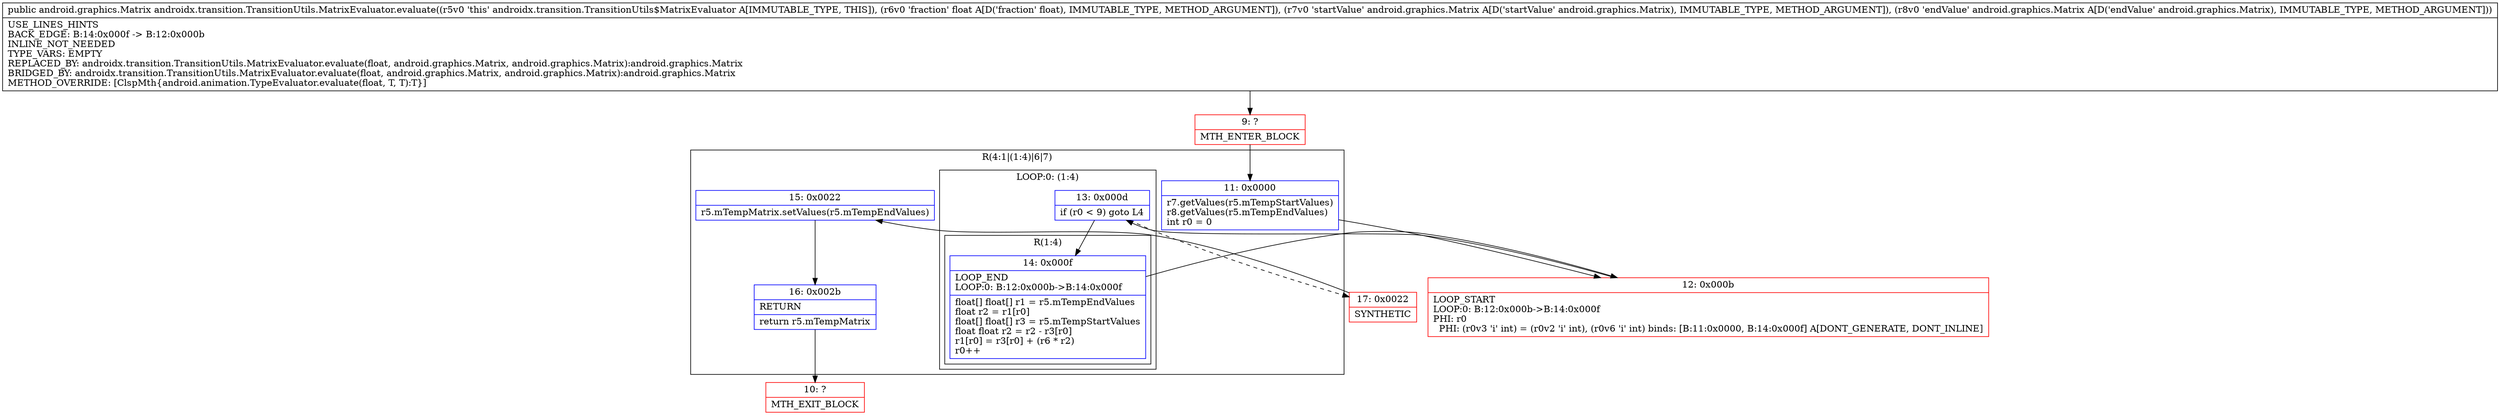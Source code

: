 digraph "CFG forandroidx.transition.TransitionUtils.MatrixEvaluator.evaluate(FLandroid\/graphics\/Matrix;Landroid\/graphics\/Matrix;)Landroid\/graphics\/Matrix;" {
subgraph cluster_Region_950631129 {
label = "R(4:1|(1:4)|6|7)";
node [shape=record,color=blue];
Node_11 [shape=record,label="{11\:\ 0x0000|r7.getValues(r5.mTempStartValues)\lr8.getValues(r5.mTempEndValues)\lint r0 = 0\l}"];
subgraph cluster_LoopRegion_1537500334 {
label = "LOOP:0: (1:4)";
node [shape=record,color=blue];
Node_13 [shape=record,label="{13\:\ 0x000d|if (r0 \< 9) goto L4\l}"];
subgraph cluster_Region_880805404 {
label = "R(1:4)";
node [shape=record,color=blue];
Node_14 [shape=record,label="{14\:\ 0x000f|LOOP_END\lLOOP:0: B:12:0x000b\-\>B:14:0x000f\l|float[] float[] r1 = r5.mTempEndValues\lfloat r2 = r1[r0]\lfloat[] float[] r3 = r5.mTempStartValues\lfloat float r2 = r2 \- r3[r0]\lr1[r0] = r3[r0] + (r6 * r2)\lr0++\l}"];
}
}
Node_15 [shape=record,label="{15\:\ 0x0022|r5.mTempMatrix.setValues(r5.mTempEndValues)\l}"];
Node_16 [shape=record,label="{16\:\ 0x002b|RETURN\l|return r5.mTempMatrix\l}"];
}
Node_9 [shape=record,color=red,label="{9\:\ ?|MTH_ENTER_BLOCK\l}"];
Node_12 [shape=record,color=red,label="{12\:\ 0x000b|LOOP_START\lLOOP:0: B:12:0x000b\-\>B:14:0x000f\lPHI: r0 \l  PHI: (r0v3 'i' int) = (r0v2 'i' int), (r0v6 'i' int) binds: [B:11:0x0000, B:14:0x000f] A[DONT_GENERATE, DONT_INLINE]\l}"];
Node_17 [shape=record,color=red,label="{17\:\ 0x0022|SYNTHETIC\l}"];
Node_10 [shape=record,color=red,label="{10\:\ ?|MTH_EXIT_BLOCK\l}"];
MethodNode[shape=record,label="{public android.graphics.Matrix androidx.transition.TransitionUtils.MatrixEvaluator.evaluate((r5v0 'this' androidx.transition.TransitionUtils$MatrixEvaluator A[IMMUTABLE_TYPE, THIS]), (r6v0 'fraction' float A[D('fraction' float), IMMUTABLE_TYPE, METHOD_ARGUMENT]), (r7v0 'startValue' android.graphics.Matrix A[D('startValue' android.graphics.Matrix), IMMUTABLE_TYPE, METHOD_ARGUMENT]), (r8v0 'endValue' android.graphics.Matrix A[D('endValue' android.graphics.Matrix), IMMUTABLE_TYPE, METHOD_ARGUMENT]))  | USE_LINES_HINTS\lBACK_EDGE: B:14:0x000f \-\> B:12:0x000b\lINLINE_NOT_NEEDED\lTYPE_VARS: EMPTY\lREPLACED_BY: androidx.transition.TransitionUtils.MatrixEvaluator.evaluate(float, android.graphics.Matrix, android.graphics.Matrix):android.graphics.Matrix\lBRIDGED_BY: androidx.transition.TransitionUtils.MatrixEvaluator.evaluate(float, android.graphics.Matrix, android.graphics.Matrix):android.graphics.Matrix\lMETHOD_OVERRIDE: [ClspMth\{android.animation.TypeEvaluator.evaluate(float, T, T):T\}]\l}"];
MethodNode -> Node_9;Node_11 -> Node_12;
Node_13 -> Node_14;
Node_13 -> Node_17[style=dashed];
Node_14 -> Node_12;
Node_15 -> Node_16;
Node_16 -> Node_10;
Node_9 -> Node_11;
Node_12 -> Node_13;
Node_17 -> Node_15;
}

